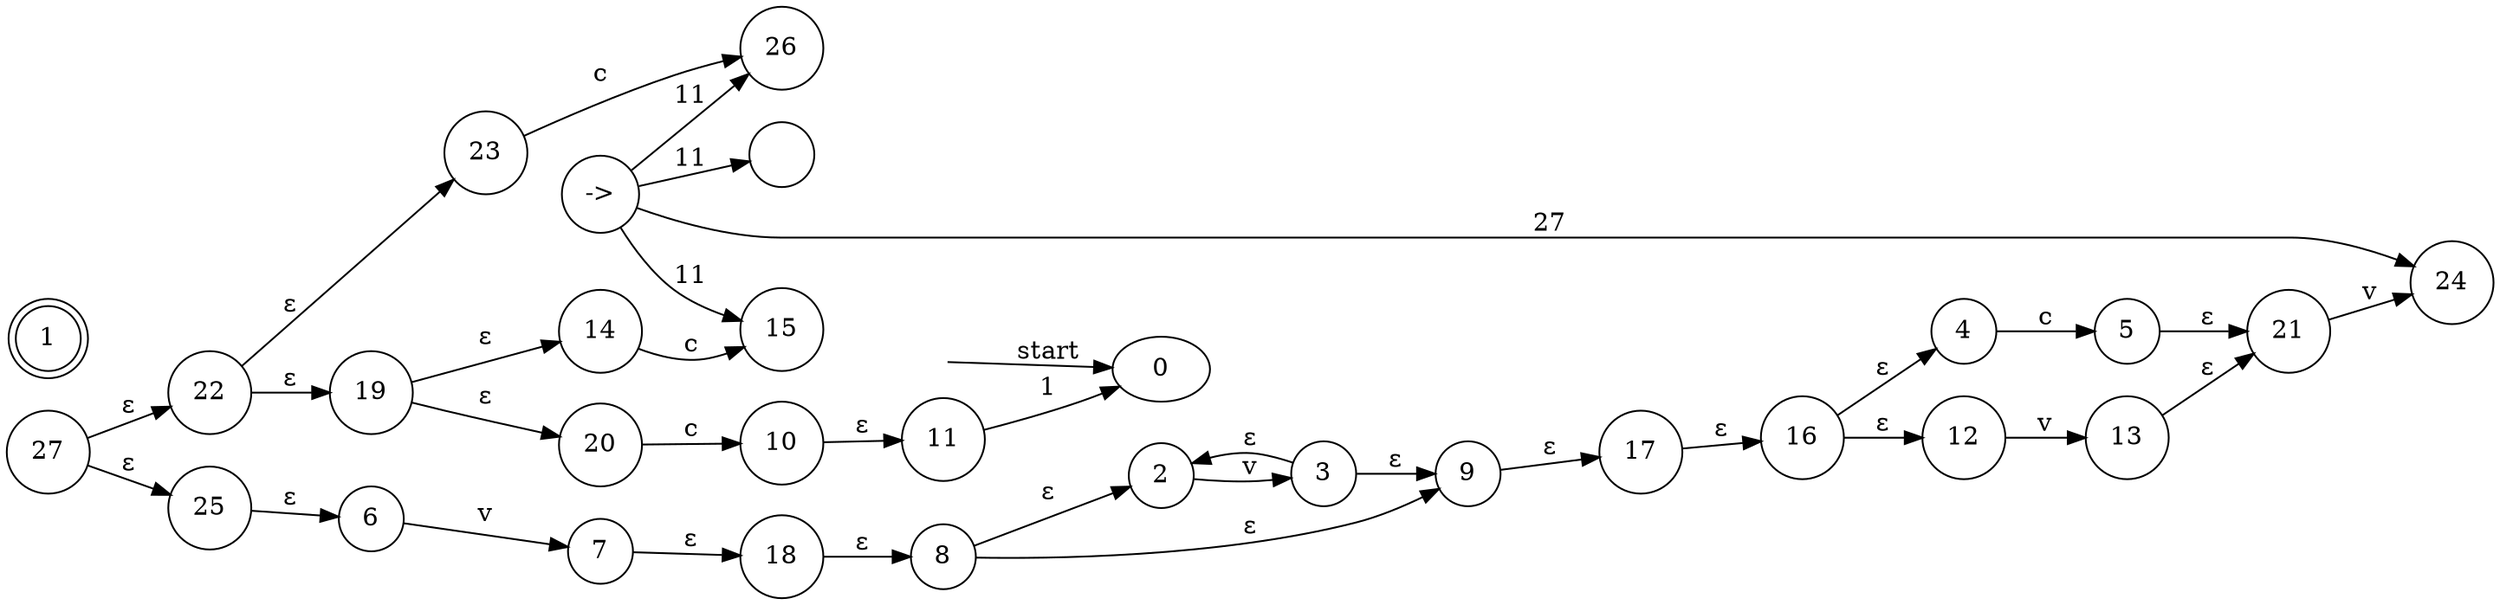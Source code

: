digraph enfa {
    rankdir = LR;
    __start [style = invis, shape = point];
    __start -> "0" [ label = "start" ];
    node [shape = doublecircle]; "1"
    node [shape = circle];
    "2" -> "3" [ label = "v" ];
    "10" -> "11" [ label = "&epsilon;" ];
    "4" -> "5" [ label = "c" ];
    "17" -> "16" [ label = "&epsilon;" ];
    "6" -> "7" [ label = "v" ];
    "23" -> "26" [ label = "c" ];
    "8" -> "2" [ label = "&epsilon;" ];
    "8" -> "9" [ label = "&epsilon;" ];
    "3" -> "2" [ label = "&epsilon;" ];
    "3" -> "9" [ label = "&epsilon;" ];
    "14" -> "15" [ label = "c" ];
    "12" -> "13" [ label = "v" ];
    "16" -> "12" [ label = "&epsilon;" ];
    "16" -> "4" [ label = "&epsilon;" ];
    "18" -> "8" [ label = "&epsilon;" ];
    "19" -> "14" [ label = "&epsilon;" ];
    "19" -> "20" [ label = "&epsilon;" ];
    "13" -> "21" [ label = "&epsilon;" ];
    "->" -> "26" [ label = "11" ];
    "->" -> "15" [ label = "11" ];
    "->" -> "" [ label = "11" ];
    "21" -> "24" [ label = "v" ];
    "22" -> "23" [ label = "&epsilon;" ];
    "22" -> "19" [ label = "&epsilon;" ];
    "5" -> "21" [ label = "&epsilon;" ];
    "->" -> "24" [ label = "27" ];
    "9" -> "17" [ label = "&epsilon;" ];
    "25" -> "6" [ label = "&epsilon;" ];
    "7" -> "18" [ label = "&epsilon;" ];
    "20" -> "10" [ label = "c" ];
    "27" -> "25" [ label = "&epsilon;" ];
    "27" -> "22" [ label = "&epsilon;" ];
    "11" -> "0" [ label = "1" ];
}
